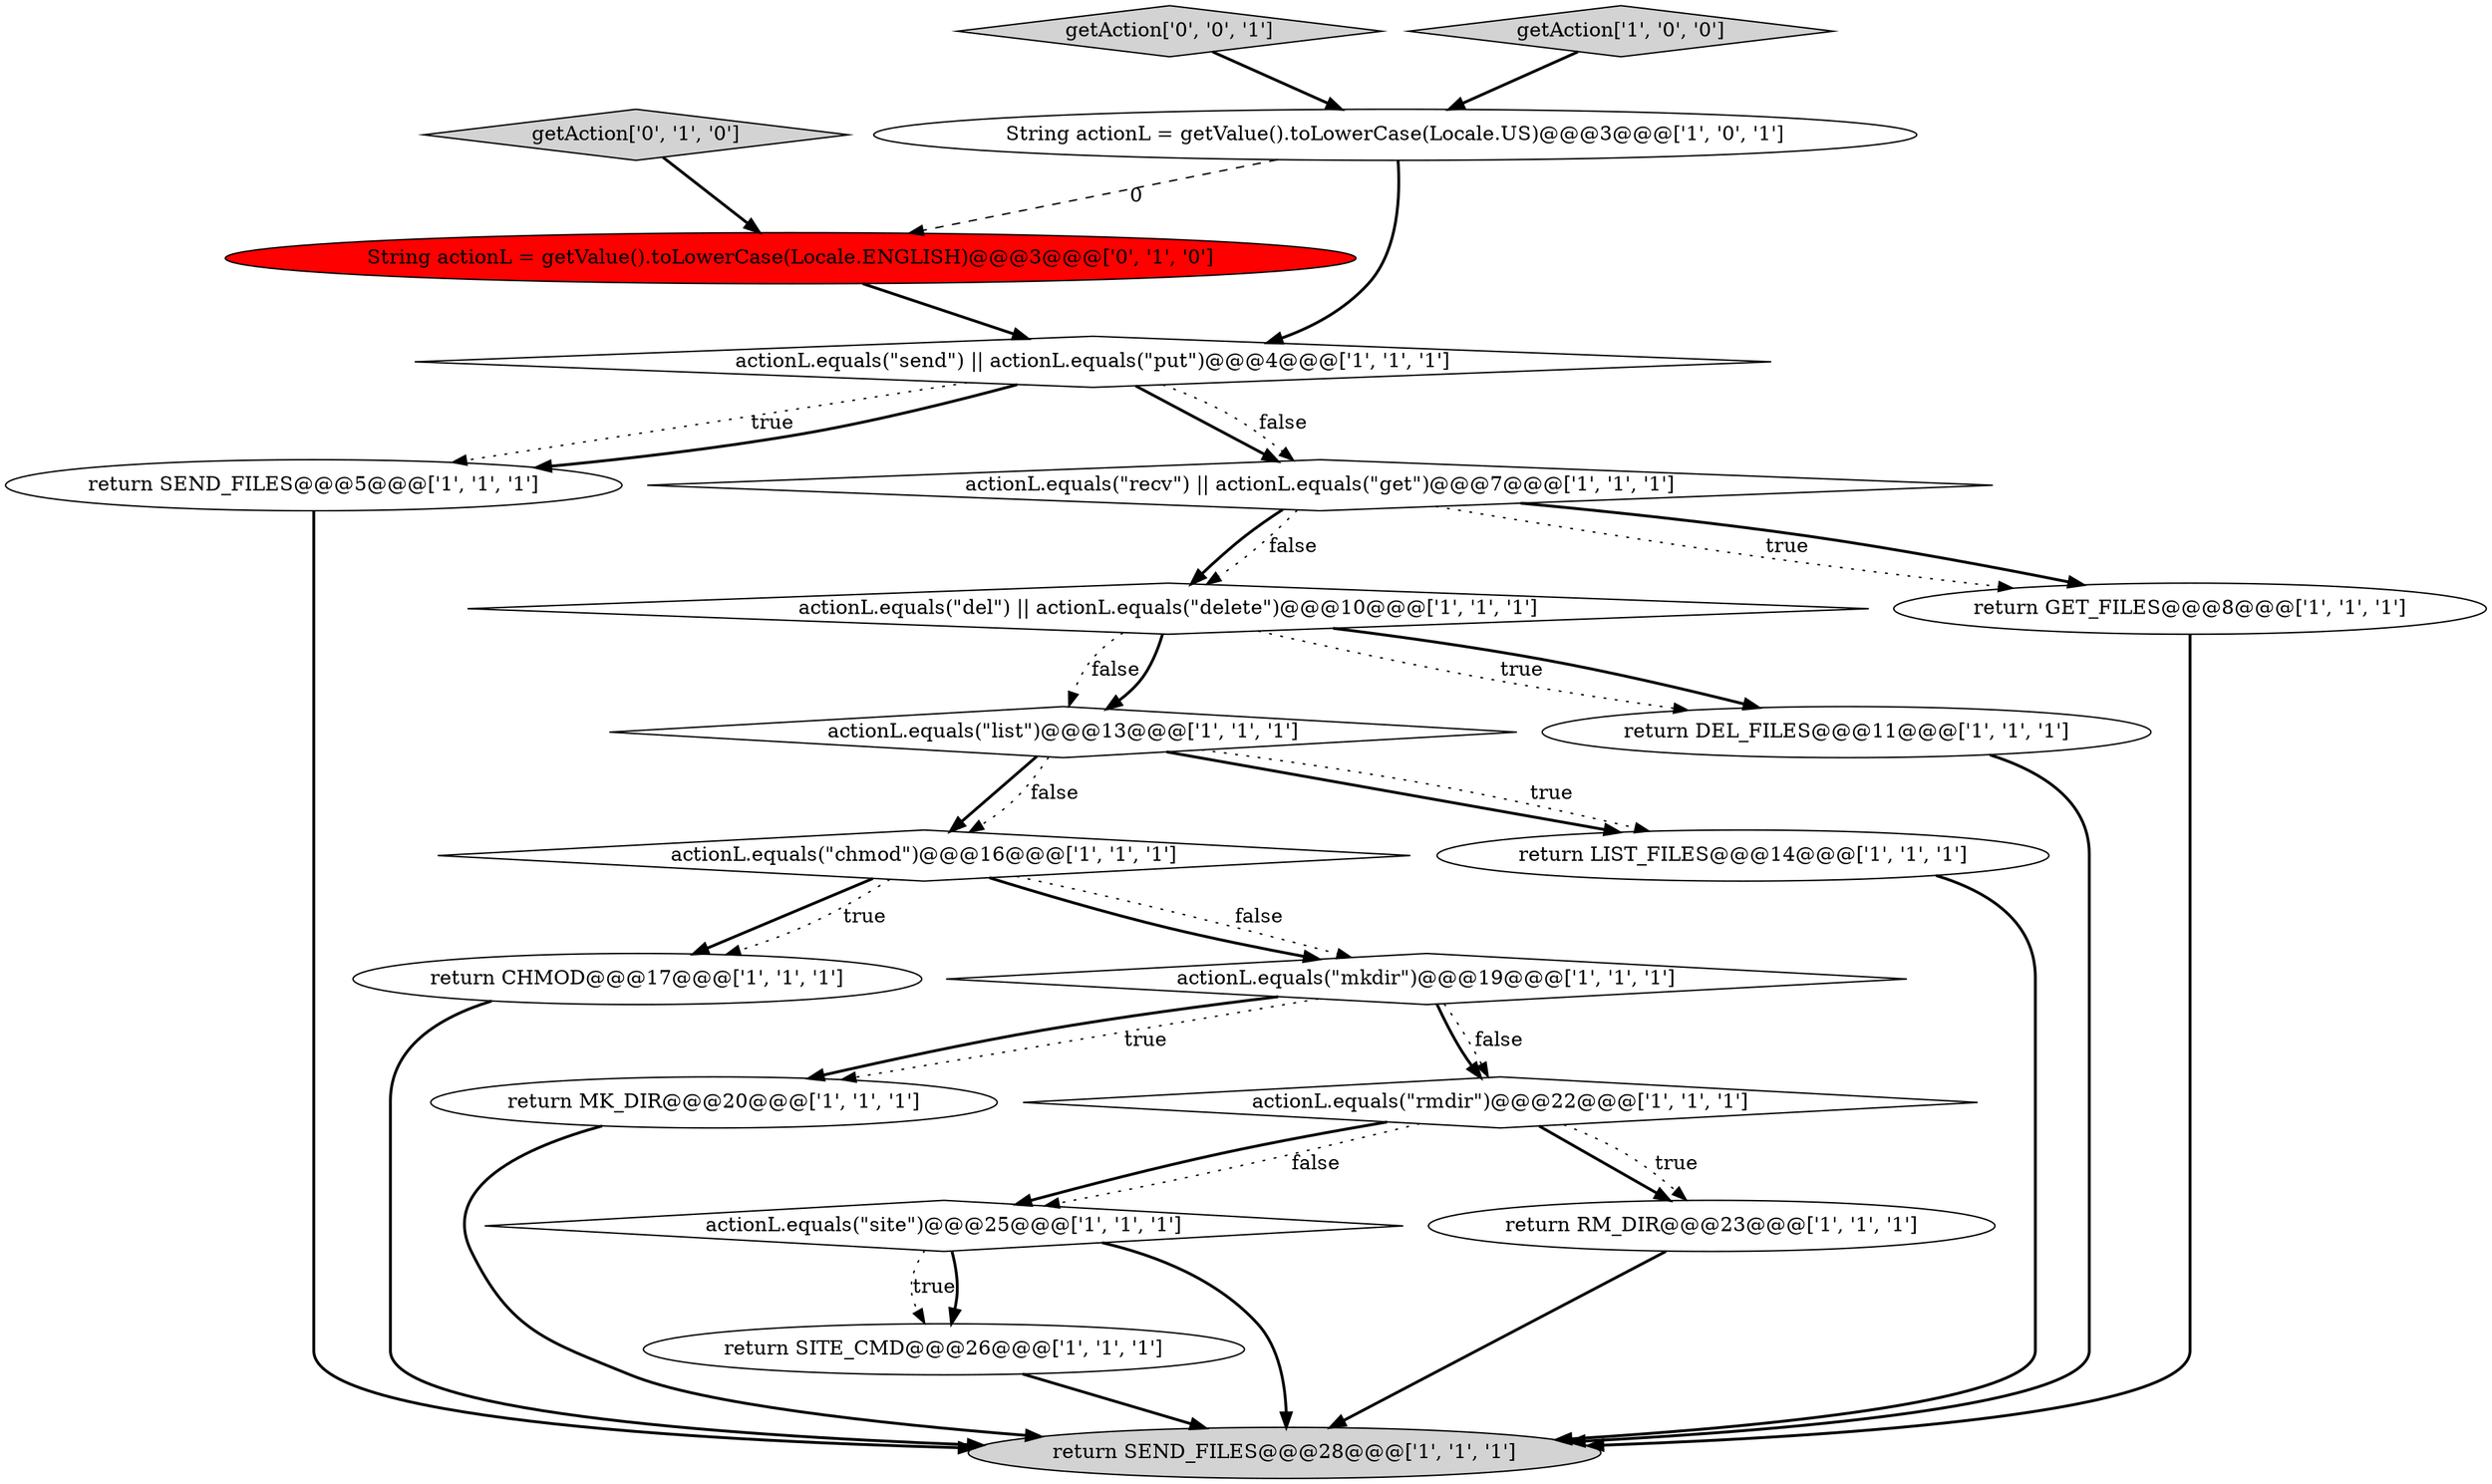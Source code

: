 digraph {
9 [style = filled, label = "return SEND_FILES@@@5@@@['1', '1', '1']", fillcolor = white, shape = ellipse image = "AAA0AAABBB1BBB"];
19 [style = filled, label = "String actionL = getValue().toLowerCase(Locale.ENGLISH)@@@3@@@['0', '1', '0']", fillcolor = red, shape = ellipse image = "AAA1AAABBB2BBB"];
4 [style = filled, label = "return CHMOD@@@17@@@['1', '1', '1']", fillcolor = white, shape = ellipse image = "AAA0AAABBB1BBB"];
21 [style = filled, label = "getAction['0', '0', '1']", fillcolor = lightgray, shape = diamond image = "AAA0AAABBB3BBB"];
10 [style = filled, label = "actionL.equals(\"mkdir\")@@@19@@@['1', '1', '1']", fillcolor = white, shape = diamond image = "AAA0AAABBB1BBB"];
3 [style = filled, label = "actionL.equals(\"list\")@@@13@@@['1', '1', '1']", fillcolor = white, shape = diamond image = "AAA0AAABBB1BBB"];
1 [style = filled, label = "getAction['1', '0', '0']", fillcolor = lightgray, shape = diamond image = "AAA0AAABBB1BBB"];
14 [style = filled, label = "return MK_DIR@@@20@@@['1', '1', '1']", fillcolor = white, shape = ellipse image = "AAA0AAABBB1BBB"];
17 [style = filled, label = "return SITE_CMD@@@26@@@['1', '1', '1']", fillcolor = white, shape = ellipse image = "AAA0AAABBB1BBB"];
15 [style = filled, label = "actionL.equals(\"recv\") || actionL.equals(\"get\")@@@7@@@['1', '1', '1']", fillcolor = white, shape = diamond image = "AAA0AAABBB1BBB"];
11 [style = filled, label = "actionL.equals(\"chmod\")@@@16@@@['1', '1', '1']", fillcolor = white, shape = diamond image = "AAA0AAABBB1BBB"];
8 [style = filled, label = "return LIST_FILES@@@14@@@['1', '1', '1']", fillcolor = white, shape = ellipse image = "AAA0AAABBB1BBB"];
7 [style = filled, label = "actionL.equals(\"del\") || actionL.equals(\"delete\")@@@10@@@['1', '1', '1']", fillcolor = white, shape = diamond image = "AAA0AAABBB1BBB"];
20 [style = filled, label = "getAction['0', '1', '0']", fillcolor = lightgray, shape = diamond image = "AAA0AAABBB2BBB"];
16 [style = filled, label = "actionL.equals(\"rmdir\")@@@22@@@['1', '1', '1']", fillcolor = white, shape = diamond image = "AAA0AAABBB1BBB"];
6 [style = filled, label = "return SEND_FILES@@@28@@@['1', '1', '1']", fillcolor = lightgray, shape = ellipse image = "AAA0AAABBB1BBB"];
18 [style = filled, label = "actionL.equals(\"send\") || actionL.equals(\"put\")@@@4@@@['1', '1', '1']", fillcolor = white, shape = diamond image = "AAA0AAABBB1BBB"];
5 [style = filled, label = "actionL.equals(\"site\")@@@25@@@['1', '1', '1']", fillcolor = white, shape = diamond image = "AAA0AAABBB1BBB"];
13 [style = filled, label = "return RM_DIR@@@23@@@['1', '1', '1']", fillcolor = white, shape = ellipse image = "AAA0AAABBB1BBB"];
12 [style = filled, label = "String actionL = getValue().toLowerCase(Locale.US)@@@3@@@['1', '0', '1']", fillcolor = white, shape = ellipse image = "AAA0AAABBB1BBB"];
2 [style = filled, label = "return DEL_FILES@@@11@@@['1', '1', '1']", fillcolor = white, shape = ellipse image = "AAA0AAABBB1BBB"];
0 [style = filled, label = "return GET_FILES@@@8@@@['1', '1', '1']", fillcolor = white, shape = ellipse image = "AAA0AAABBB1BBB"];
5->17 [style = dotted, label="true"];
7->2 [style = dotted, label="true"];
16->13 [style = bold, label=""];
19->18 [style = bold, label=""];
15->7 [style = bold, label=""];
16->13 [style = dotted, label="true"];
10->14 [style = bold, label=""];
0->6 [style = bold, label=""];
4->6 [style = bold, label=""];
2->6 [style = bold, label=""];
17->6 [style = bold, label=""];
7->3 [style = dotted, label="false"];
11->4 [style = bold, label=""];
18->15 [style = bold, label=""];
3->11 [style = bold, label=""];
8->6 [style = bold, label=""];
11->4 [style = dotted, label="true"];
18->15 [style = dotted, label="false"];
5->17 [style = bold, label=""];
15->0 [style = dotted, label="true"];
7->3 [style = bold, label=""];
9->6 [style = bold, label=""];
21->12 [style = bold, label=""];
10->14 [style = dotted, label="true"];
5->6 [style = bold, label=""];
10->16 [style = bold, label=""];
12->19 [style = dashed, label="0"];
11->10 [style = bold, label=""];
7->2 [style = bold, label=""];
3->11 [style = dotted, label="false"];
3->8 [style = bold, label=""];
15->0 [style = bold, label=""];
18->9 [style = dotted, label="true"];
12->18 [style = bold, label=""];
18->9 [style = bold, label=""];
1->12 [style = bold, label=""];
16->5 [style = bold, label=""];
13->6 [style = bold, label=""];
10->16 [style = dotted, label="false"];
16->5 [style = dotted, label="false"];
20->19 [style = bold, label=""];
3->8 [style = dotted, label="true"];
11->10 [style = dotted, label="false"];
15->7 [style = dotted, label="false"];
14->6 [style = bold, label=""];
}
